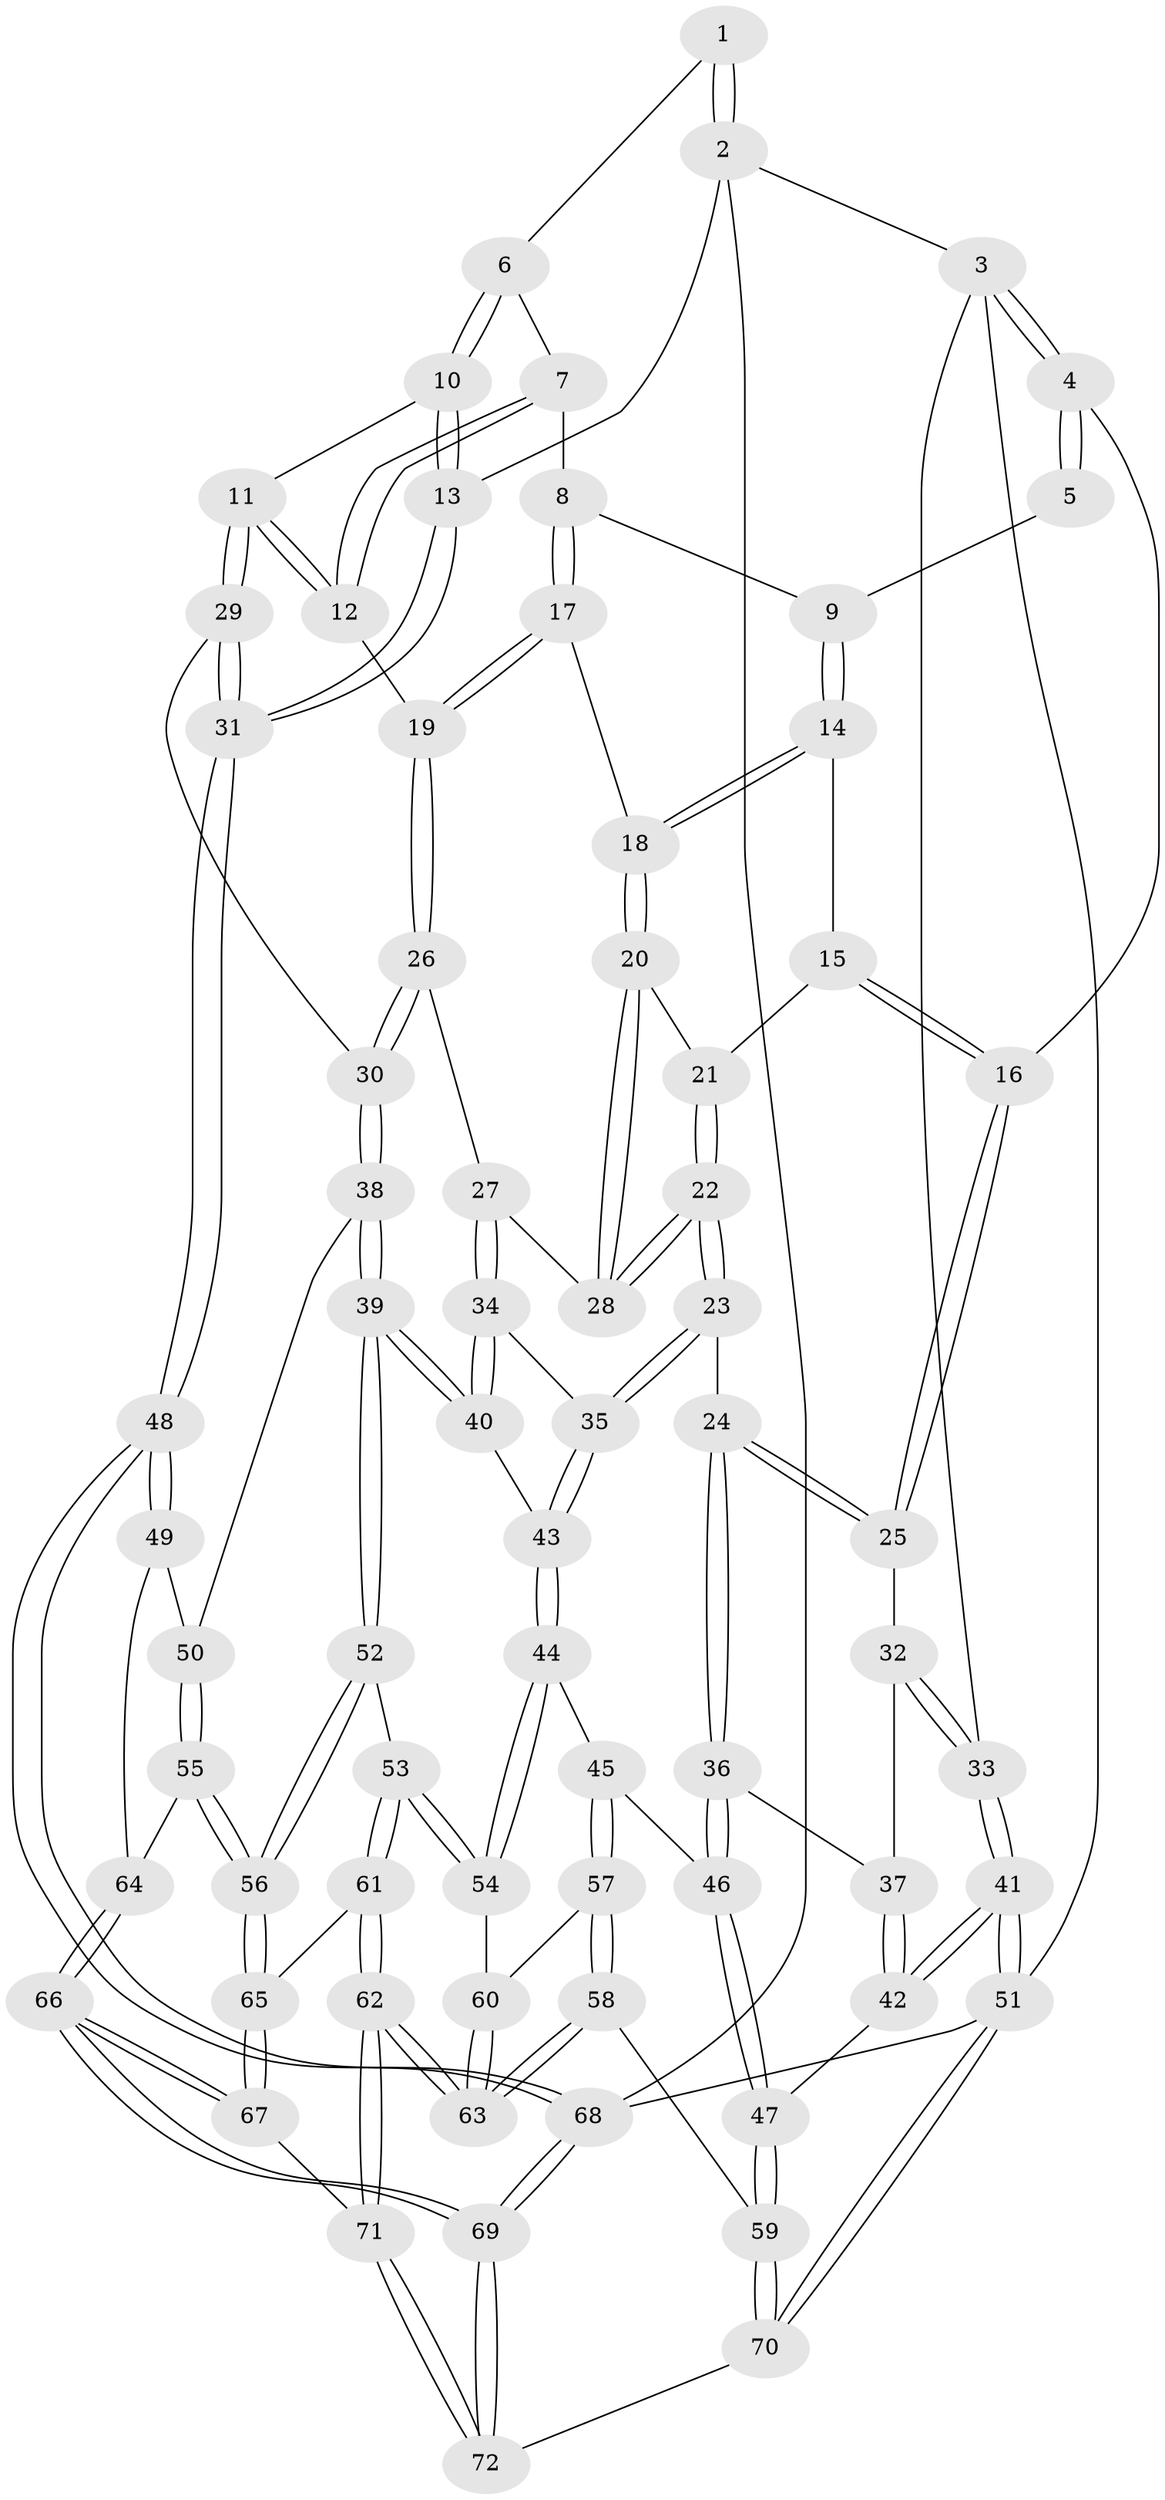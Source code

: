 // Generated by graph-tools (version 1.1) at 2025/27/03/09/25 03:27:10]
// undirected, 72 vertices, 177 edges
graph export_dot {
graph [start="1"]
  node [color=gray90,style=filled];
  1 [pos="+0.8722106323311991+0"];
  2 [pos="+1+0"];
  3 [pos="+0+0"];
  4 [pos="+0+0"];
  5 [pos="+0.591803662792621+0"];
  6 [pos="+0.8626525172123065+0.04434810983556648"];
  7 [pos="+0.8608987946417082+0.045375789126432975"];
  8 [pos="+0.7608107323848354+0.06974112920363632"];
  9 [pos="+0.6125428113889848+0"];
  10 [pos="+1+0.1612989442272141"];
  11 [pos="+0.9355835284563844+0.2029200242825887"];
  12 [pos="+0.8076706638726655+0.19541094214024035"];
  13 [pos="+1+0.13738941575054656"];
  14 [pos="+0.5940434279254432+0.04979987617340599"];
  15 [pos="+0.45253610829883534+0.14373672615670377"];
  16 [pos="+0.11930197788935608+0"];
  17 [pos="+0.768950401243922+0.1641564329849602"];
  18 [pos="+0.6257292281923933+0.1755169333056253"];
  19 [pos="+0.8070577548094234+0.1955055630860372"];
  20 [pos="+0.6137630665950651+0.2094896525497356"];
  21 [pos="+0.46162840434773594+0.1672786193827727"];
  22 [pos="+0.4523662613093248+0.3291589050603327"];
  23 [pos="+0.40982361042628035+0.3637398824323807"];
  24 [pos="+0.34283436554912683+0.35947663731111157"];
  25 [pos="+0.17887276120600504+0.18006332890883092"];
  26 [pos="+0.7432353358474971+0.34652272638492687"];
  27 [pos="+0.616353647154871+0.2882943700834972"];
  28 [pos="+0.6071907224890005+0.28032847579304376"];
  29 [pos="+0.8568076648956857+0.4253825505261374"];
  30 [pos="+0.7912521176754033+0.4289859049896757"];
  31 [pos="+1+0.5453650929411237"];
  32 [pos="+0.09701814055125965+0.35988175544205586"];
  33 [pos="+0+0.3903005988584578"];
  34 [pos="+0.5915177383495048+0.4829598497483268"];
  35 [pos="+0.4516814286159172+0.42236372686314977"];
  36 [pos="+0.29609779808247816+0.4465806925039392"];
  37 [pos="+0.09423805343563807+0.4335771102496834"];
  38 [pos="+0.7116221867710822+0.5397033538345758"];
  39 [pos="+0.6925090792156618+0.556051393418017"];
  40 [pos="+0.6144338543585449+0.5061910744906263"];
  41 [pos="+0+0.6693297376167918"];
  42 [pos="+0.0229944025636918+0.6294144395737823"];
  43 [pos="+0.4510819786663943+0.577476788130112"];
  44 [pos="+0.4370382905725221+0.6245017186553611"];
  45 [pos="+0.35060459772921876+0.6189678550984311"];
  46 [pos="+0.2753191527692286+0.5215443413354187"];
  47 [pos="+0.029254412603995784+0.6306142191485018"];
  48 [pos="+1+0.5713509196632856"];
  49 [pos="+0.9726722099100437+0.6298667574602563"];
  50 [pos="+0.8577661107616436+0.6073517609631919"];
  51 [pos="+0+1"];
  52 [pos="+0.6712160809659444+0.6491927899238138"];
  53 [pos="+0.47406855260158376+0.6544440666635701"];
  54 [pos="+0.4506513054731523+0.6385294818619542"];
  55 [pos="+0.8014411977967765+0.716485117350713"];
  56 [pos="+0.675633045148727+0.6620201723855844"];
  57 [pos="+0.27854945491767+0.7276367227051017"];
  58 [pos="+0.26401783259861356+0.7483835113172986"];
  59 [pos="+0.21023332848763357+0.7588558358958978"];
  60 [pos="+0.4022848056991399+0.7176905688353521"];
  61 [pos="+0.4753864670149138+0.7594294040216036"];
  62 [pos="+0.4107077506653959+0.8563815715357265"];
  63 [pos="+0.3598674603286611+0.8059519868264794"];
  64 [pos="+0.8212216897951812+0.7276640738999631"];
  65 [pos="+0.6407777316978436+0.8045351960707027"];
  66 [pos="+1+1"];
  67 [pos="+0.6422041129356583+0.8293448141389168"];
  68 [pos="+1+1"];
  69 [pos="+1+1"];
  70 [pos="+0.14999036506637442+1"];
  71 [pos="+0.4337384471982817+0.9541259713132495"];
  72 [pos="+0.37665555242017557+1"];
  1 -- 2;
  1 -- 2;
  1 -- 6;
  2 -- 3;
  2 -- 13;
  2 -- 68;
  3 -- 4;
  3 -- 4;
  3 -- 33;
  3 -- 51;
  4 -- 5;
  4 -- 5;
  4 -- 16;
  5 -- 9;
  6 -- 7;
  6 -- 10;
  6 -- 10;
  7 -- 8;
  7 -- 12;
  7 -- 12;
  8 -- 9;
  8 -- 17;
  8 -- 17;
  9 -- 14;
  9 -- 14;
  10 -- 11;
  10 -- 13;
  10 -- 13;
  11 -- 12;
  11 -- 12;
  11 -- 29;
  11 -- 29;
  12 -- 19;
  13 -- 31;
  13 -- 31;
  14 -- 15;
  14 -- 18;
  14 -- 18;
  15 -- 16;
  15 -- 16;
  15 -- 21;
  16 -- 25;
  16 -- 25;
  17 -- 18;
  17 -- 19;
  17 -- 19;
  18 -- 20;
  18 -- 20;
  19 -- 26;
  19 -- 26;
  20 -- 21;
  20 -- 28;
  20 -- 28;
  21 -- 22;
  21 -- 22;
  22 -- 23;
  22 -- 23;
  22 -- 28;
  22 -- 28;
  23 -- 24;
  23 -- 35;
  23 -- 35;
  24 -- 25;
  24 -- 25;
  24 -- 36;
  24 -- 36;
  25 -- 32;
  26 -- 27;
  26 -- 30;
  26 -- 30;
  27 -- 28;
  27 -- 34;
  27 -- 34;
  29 -- 30;
  29 -- 31;
  29 -- 31;
  30 -- 38;
  30 -- 38;
  31 -- 48;
  31 -- 48;
  32 -- 33;
  32 -- 33;
  32 -- 37;
  33 -- 41;
  33 -- 41;
  34 -- 35;
  34 -- 40;
  34 -- 40;
  35 -- 43;
  35 -- 43;
  36 -- 37;
  36 -- 46;
  36 -- 46;
  37 -- 42;
  37 -- 42;
  38 -- 39;
  38 -- 39;
  38 -- 50;
  39 -- 40;
  39 -- 40;
  39 -- 52;
  39 -- 52;
  40 -- 43;
  41 -- 42;
  41 -- 42;
  41 -- 51;
  41 -- 51;
  42 -- 47;
  43 -- 44;
  43 -- 44;
  44 -- 45;
  44 -- 54;
  44 -- 54;
  45 -- 46;
  45 -- 57;
  45 -- 57;
  46 -- 47;
  46 -- 47;
  47 -- 59;
  47 -- 59;
  48 -- 49;
  48 -- 49;
  48 -- 68;
  48 -- 68;
  49 -- 50;
  49 -- 64;
  50 -- 55;
  50 -- 55;
  51 -- 70;
  51 -- 70;
  51 -- 68;
  52 -- 53;
  52 -- 56;
  52 -- 56;
  53 -- 54;
  53 -- 54;
  53 -- 61;
  53 -- 61;
  54 -- 60;
  55 -- 56;
  55 -- 56;
  55 -- 64;
  56 -- 65;
  56 -- 65;
  57 -- 58;
  57 -- 58;
  57 -- 60;
  58 -- 59;
  58 -- 63;
  58 -- 63;
  59 -- 70;
  59 -- 70;
  60 -- 63;
  60 -- 63;
  61 -- 62;
  61 -- 62;
  61 -- 65;
  62 -- 63;
  62 -- 63;
  62 -- 71;
  62 -- 71;
  64 -- 66;
  64 -- 66;
  65 -- 67;
  65 -- 67;
  66 -- 67;
  66 -- 67;
  66 -- 69;
  66 -- 69;
  67 -- 71;
  68 -- 69;
  68 -- 69;
  69 -- 72;
  69 -- 72;
  70 -- 72;
  71 -- 72;
  71 -- 72;
}
